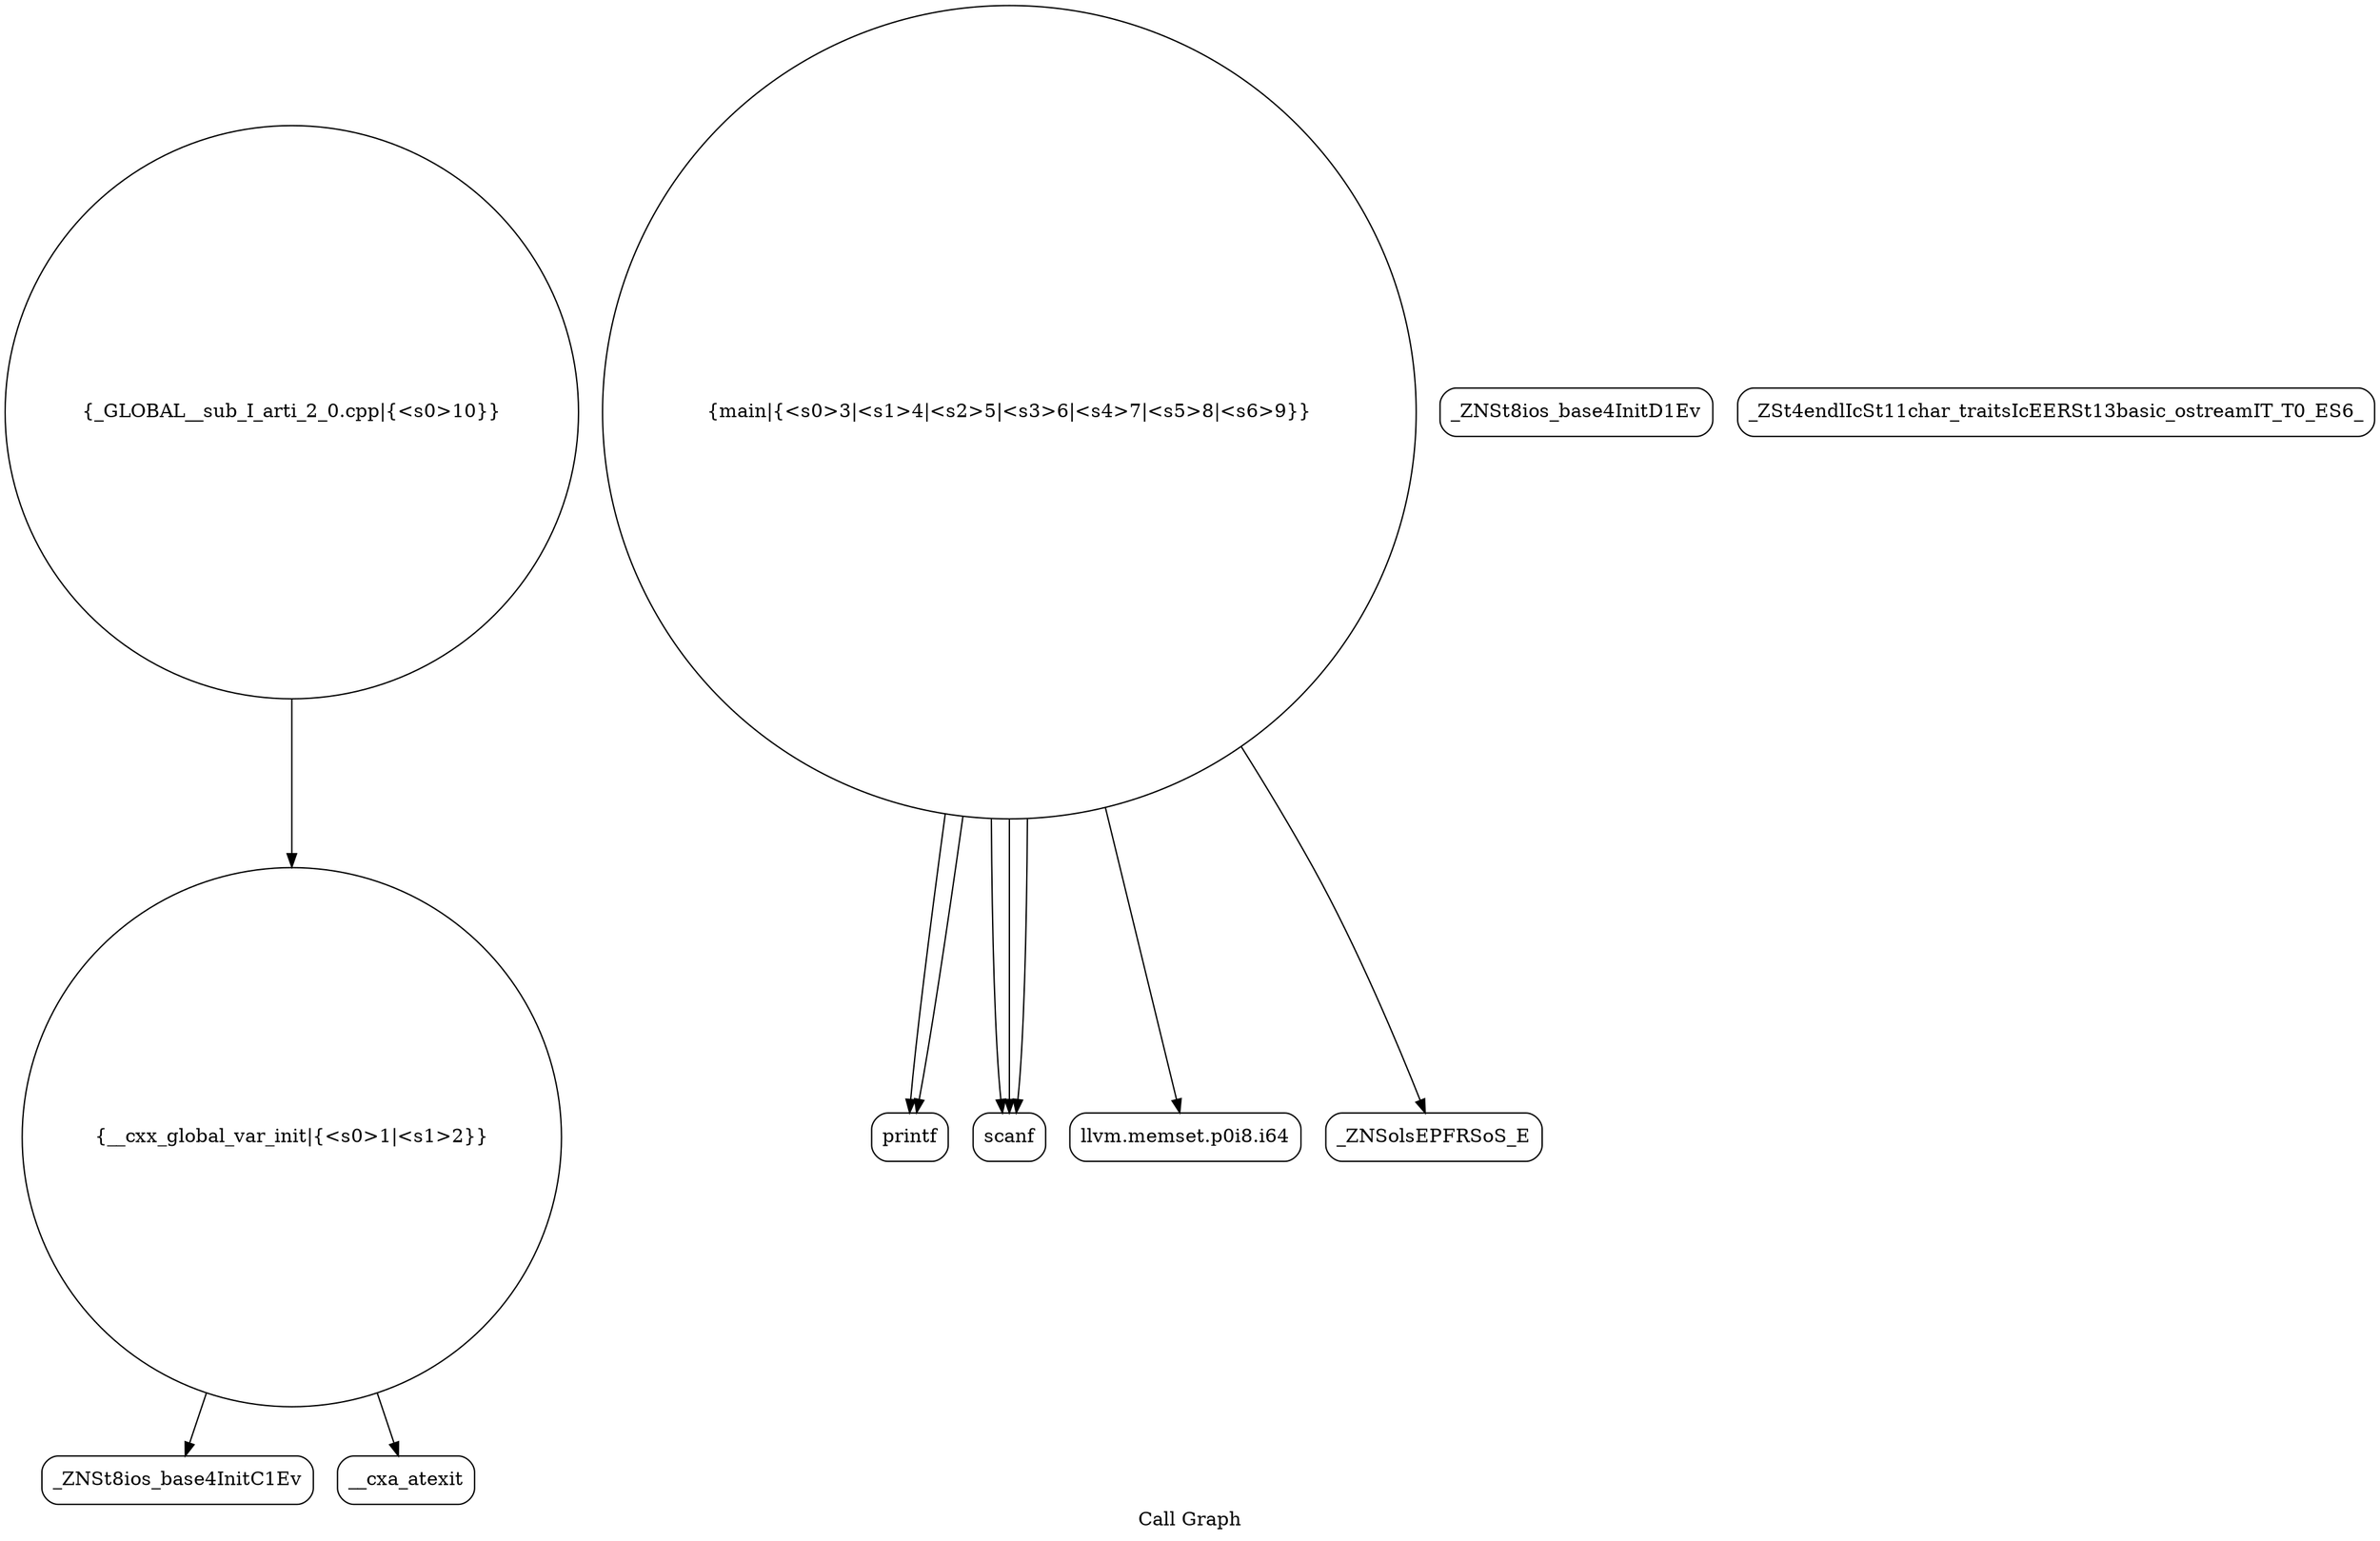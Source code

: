 digraph "Call Graph" {
	label="Call Graph";

	Node0x55b2941041e0 [shape=record,shape=circle,label="{__cxx_global_var_init|{<s0>1|<s1>2}}"];
	Node0x55b2941041e0:s0 -> Node0x55b294104670[color=black];
	Node0x55b2941041e0:s1 -> Node0x55b294104770[color=black];
	Node0x55b294104970 [shape=record,shape=Mrecord,label="{printf}"];
	Node0x55b2941046f0 [shape=record,shape=Mrecord,label="{_ZNSt8ios_base4InitD1Ev}"];
	Node0x55b294104a70 [shape=record,shape=Mrecord,label="{_ZSt4endlIcSt11char_traitsIcEERSt13basic_ostreamIT_T0_ES6_}"];
	Node0x55b2941047f0 [shape=record,shape=circle,label="{main|{<s0>3|<s1>4|<s2>5|<s3>6|<s4>7|<s5>8|<s6>9}}"];
	Node0x55b2941047f0:s0 -> Node0x55b294104870[color=black];
	Node0x55b2941047f0:s1 -> Node0x55b294104870[color=black];
	Node0x55b2941047f0:s2 -> Node0x55b294104870[color=black];
	Node0x55b2941047f0:s3 -> Node0x55b2941048f0[color=black];
	Node0x55b2941047f0:s4 -> Node0x55b294104970[color=black];
	Node0x55b2941047f0:s5 -> Node0x55b294104970[color=black];
	Node0x55b2941047f0:s6 -> Node0x55b2941049f0[color=black];
	Node0x55b2941048f0 [shape=record,shape=Mrecord,label="{llvm.memset.p0i8.i64}"];
	Node0x55b294104670 [shape=record,shape=Mrecord,label="{_ZNSt8ios_base4InitC1Ev}"];
	Node0x55b2941049f0 [shape=record,shape=Mrecord,label="{_ZNSolsEPFRSoS_E}"];
	Node0x55b294104770 [shape=record,shape=Mrecord,label="{__cxa_atexit}"];
	Node0x55b294104af0 [shape=record,shape=circle,label="{_GLOBAL__sub_I_arti_2_0.cpp|{<s0>10}}"];
	Node0x55b294104af0:s0 -> Node0x55b2941041e0[color=black];
	Node0x55b294104870 [shape=record,shape=Mrecord,label="{scanf}"];
}
